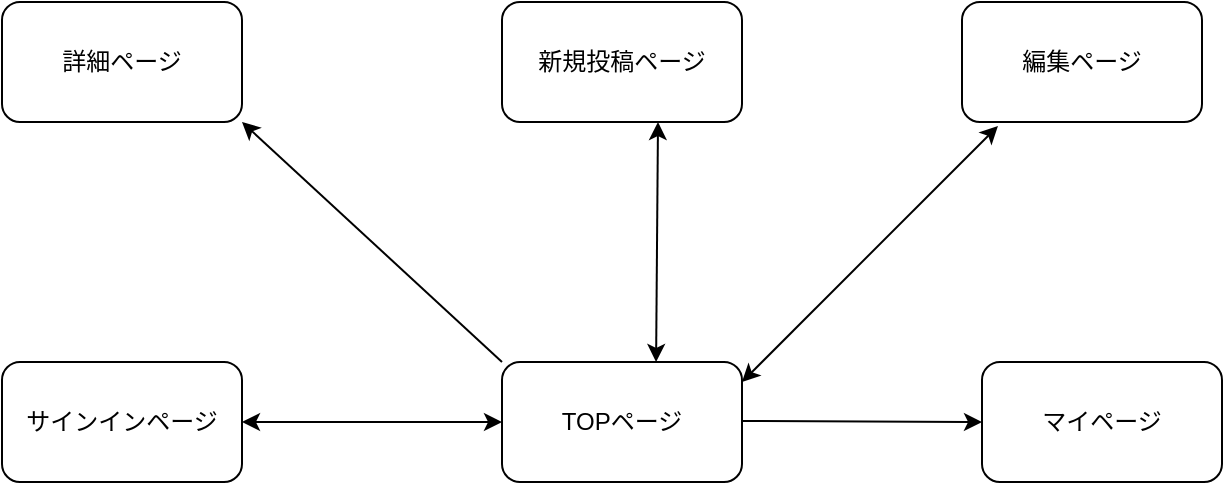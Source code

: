 <mxfile version="13.1.3">
    <diagram id="6hGFLwfOUW9BJ-s0fimq" name="Page-1">
        <mxGraphModel dx="728" dy="680" grid="1" gridSize="10" guides="1" tooltips="1" connect="1" arrows="1" fold="1" page="1" pageScale="1" pageWidth="827" pageHeight="1169" math="0" shadow="0">
            <root>
                <mxCell id="0"/>
                <mxCell id="1" parent="0"/>
                <mxCell id="2" value="TOPページ" style="rounded=1;whiteSpace=wrap;html=1;" vertex="1" parent="1">
                    <mxGeometry x="310" y="290" width="120" height="60" as="geometry"/>
                </mxCell>
                <mxCell id="3" value="サインインページ" style="rounded=1;whiteSpace=wrap;html=1;" vertex="1" parent="1">
                    <mxGeometry x="60" y="290" width="120" height="60" as="geometry"/>
                </mxCell>
                <mxCell id="4" value="マイページ" style="rounded=1;whiteSpace=wrap;html=1;" vertex="1" parent="1">
                    <mxGeometry x="550" y="290" width="120" height="60" as="geometry"/>
                </mxCell>
                <mxCell id="5" value="新規投稿ページ" style="rounded=1;whiteSpace=wrap;html=1;" vertex="1" parent="1">
                    <mxGeometry x="310" y="110" width="120" height="60" as="geometry"/>
                </mxCell>
                <mxCell id="6" value="編集ページ" style="rounded=1;whiteSpace=wrap;html=1;" vertex="1" parent="1">
                    <mxGeometry x="540" y="110" width="120" height="60" as="geometry"/>
                </mxCell>
                <mxCell id="7" value="詳細ページ" style="rounded=1;whiteSpace=wrap;html=1;" vertex="1" parent="1">
                    <mxGeometry x="60" y="110" width="120" height="60" as="geometry"/>
                </mxCell>
                <mxCell id="9" value="" style="endArrow=classic;startArrow=classic;html=1;exitX=0.642;exitY=0;exitDx=0;exitDy=0;exitPerimeter=0;entryX=0.65;entryY=1;entryDx=0;entryDy=0;entryPerimeter=0;" edge="1" parent="1" source="2" target="5">
                    <mxGeometry width="50" height="50" relative="1" as="geometry">
                        <mxPoint x="350" y="250" as="sourcePoint"/>
                        <mxPoint x="391" y="190" as="targetPoint"/>
                    </mxGeometry>
                </mxCell>
                <mxCell id="10" value="" style="endArrow=classic;startArrow=classic;html=1;entryX=0;entryY=0.5;entryDx=0;entryDy=0;exitX=1;exitY=0.5;exitDx=0;exitDy=0;" edge="1" parent="1" source="3" target="2">
                    <mxGeometry width="50" height="50" relative="1" as="geometry">
                        <mxPoint x="210" y="345" as="sourcePoint"/>
                        <mxPoint x="260" y="295" as="targetPoint"/>
                    </mxGeometry>
                </mxCell>
                <mxCell id="11" value="" style="endArrow=classic;startArrow=classic;html=1;entryX=0.15;entryY=1.033;entryDx=0;entryDy=0;entryPerimeter=0;" edge="1" parent="1" target="6">
                    <mxGeometry width="50" height="50" relative="1" as="geometry">
                        <mxPoint x="430" y="300" as="sourcePoint"/>
                        <mxPoint x="480" y="250" as="targetPoint"/>
                    </mxGeometry>
                </mxCell>
                <mxCell id="14" value="" style="endArrow=classic;html=1;entryX=0;entryY=0.5;entryDx=0;entryDy=0;" edge="1" parent="1" target="4">
                    <mxGeometry width="50" height="50" relative="1" as="geometry">
                        <mxPoint x="430" y="319.5" as="sourcePoint"/>
                        <mxPoint x="530" y="319.5" as="targetPoint"/>
                    </mxGeometry>
                </mxCell>
                <mxCell id="15" value="" style="endArrow=classic;html=1;entryX=1;entryY=1;entryDx=0;entryDy=0;exitX=0;exitY=0;exitDx=0;exitDy=0;" edge="1" parent="1" source="2" target="7">
                    <mxGeometry width="50" height="50" relative="1" as="geometry">
                        <mxPoint x="270" y="270" as="sourcePoint"/>
                        <mxPoint x="320" y="220" as="targetPoint"/>
                    </mxGeometry>
                </mxCell>
            </root>
        </mxGraphModel>
    </diagram>
</mxfile>